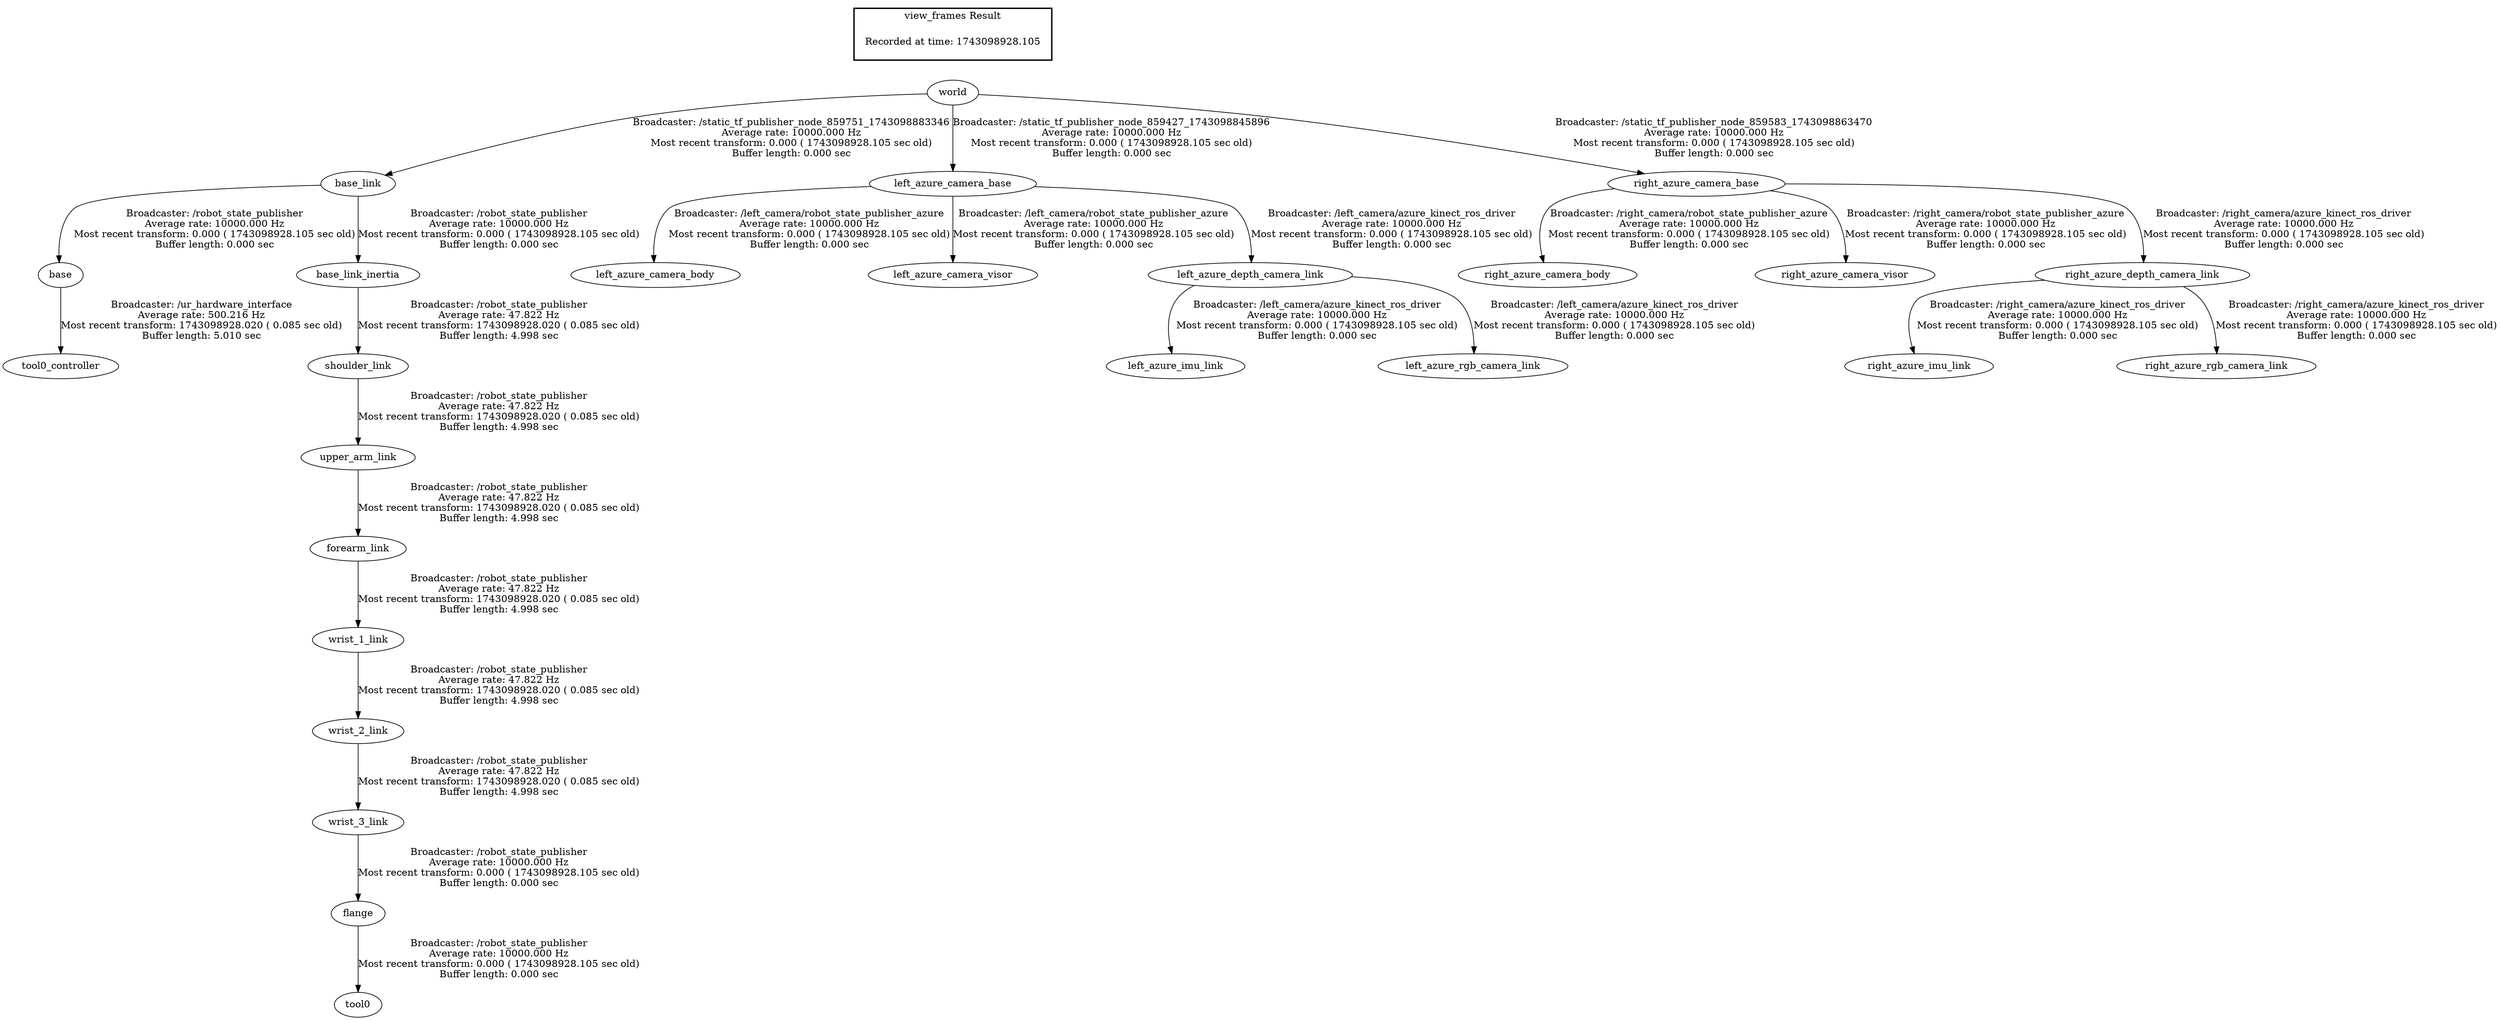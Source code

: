 digraph G {
"base" -> "tool0_controller"[label="Broadcaster: /ur_hardware_interface\nAverage rate: 500.216 Hz\nMost recent transform: 1743098928.020 ( 0.085 sec old)\nBuffer length: 5.010 sec\n"];
"base_link" -> "base"[label="Broadcaster: /robot_state_publisher\nAverage rate: 10000.000 Hz\nMost recent transform: 0.000 ( 1743098928.105 sec old)\nBuffer length: 0.000 sec\n"];
"left_azure_camera_base" -> "left_azure_camera_body"[label="Broadcaster: /left_camera/robot_state_publisher_azure\nAverage rate: 10000.000 Hz\nMost recent transform: 0.000 ( 1743098928.105 sec old)\nBuffer length: 0.000 sec\n"];
"world" -> "left_azure_camera_base"[label="Broadcaster: /static_tf_publisher_node_859427_1743098845896\nAverage rate: 10000.000 Hz\nMost recent transform: 0.000 ( 1743098928.105 sec old)\nBuffer length: 0.000 sec\n"];
"left_azure_camera_base" -> "left_azure_camera_visor"[label="Broadcaster: /left_camera/robot_state_publisher_azure\nAverage rate: 10000.000 Hz\nMost recent transform: 0.000 ( 1743098928.105 sec old)\nBuffer length: 0.000 sec\n"];
"world" -> "base_link"[label="Broadcaster: /static_tf_publisher_node_859751_1743098883346\nAverage rate: 10000.000 Hz\nMost recent transform: 0.000 ( 1743098928.105 sec old)\nBuffer length: 0.000 sec\n"];
"base_link" -> "base_link_inertia"[label="Broadcaster: /robot_state_publisher\nAverage rate: 10000.000 Hz\nMost recent transform: 0.000 ( 1743098928.105 sec old)\nBuffer length: 0.000 sec\n"];
"flange" -> "tool0"[label="Broadcaster: /robot_state_publisher\nAverage rate: 10000.000 Hz\nMost recent transform: 0.000 ( 1743098928.105 sec old)\nBuffer length: 0.000 sec\n"];
"wrist_3_link" -> "flange"[label="Broadcaster: /robot_state_publisher\nAverage rate: 10000.000 Hz\nMost recent transform: 0.000 ( 1743098928.105 sec old)\nBuffer length: 0.000 sec\n"];
"wrist_2_link" -> "wrist_3_link"[label="Broadcaster: /robot_state_publisher\nAverage rate: 47.822 Hz\nMost recent transform: 1743098928.020 ( 0.085 sec old)\nBuffer length: 4.998 sec\n"];
"right_azure_camera_base" -> "right_azure_camera_body"[label="Broadcaster: /right_camera/robot_state_publisher_azure\nAverage rate: 10000.000 Hz\nMost recent transform: 0.000 ( 1743098928.105 sec old)\nBuffer length: 0.000 sec\n"];
"world" -> "right_azure_camera_base"[label="Broadcaster: /static_tf_publisher_node_859583_1743098863470\nAverage rate: 10000.000 Hz\nMost recent transform: 0.000 ( 1743098928.105 sec old)\nBuffer length: 0.000 sec\n"];
"right_azure_camera_base" -> "right_azure_camera_visor"[label="Broadcaster: /right_camera/robot_state_publisher_azure\nAverage rate: 10000.000 Hz\nMost recent transform: 0.000 ( 1743098928.105 sec old)\nBuffer length: 0.000 sec\n"];
"right_azure_camera_base" -> "right_azure_depth_camera_link"[label="Broadcaster: /right_camera/azure_kinect_ros_driver\nAverage rate: 10000.000 Hz\nMost recent transform: 0.000 ( 1743098928.105 sec old)\nBuffer length: 0.000 sec\n"];
"right_azure_depth_camera_link" -> "right_azure_imu_link"[label="Broadcaster: /right_camera/azure_kinect_ros_driver\nAverage rate: 10000.000 Hz\nMost recent transform: 0.000 ( 1743098928.105 sec old)\nBuffer length: 0.000 sec\n"];
"right_azure_depth_camera_link" -> "right_azure_rgb_camera_link"[label="Broadcaster: /right_camera/azure_kinect_ros_driver\nAverage rate: 10000.000 Hz\nMost recent transform: 0.000 ( 1743098928.105 sec old)\nBuffer length: 0.000 sec\n"];
"left_azure_camera_base" -> "left_azure_depth_camera_link"[label="Broadcaster: /left_camera/azure_kinect_ros_driver\nAverage rate: 10000.000 Hz\nMost recent transform: 0.000 ( 1743098928.105 sec old)\nBuffer length: 0.000 sec\n"];
"left_azure_depth_camera_link" -> "left_azure_imu_link"[label="Broadcaster: /left_camera/azure_kinect_ros_driver\nAverage rate: 10000.000 Hz\nMost recent transform: 0.000 ( 1743098928.105 sec old)\nBuffer length: 0.000 sec\n"];
"left_azure_depth_camera_link" -> "left_azure_rgb_camera_link"[label="Broadcaster: /left_camera/azure_kinect_ros_driver\nAverage rate: 10000.000 Hz\nMost recent transform: 0.000 ( 1743098928.105 sec old)\nBuffer length: 0.000 sec\n"];
"upper_arm_link" -> "forearm_link"[label="Broadcaster: /robot_state_publisher\nAverage rate: 47.822 Hz\nMost recent transform: 1743098928.020 ( 0.085 sec old)\nBuffer length: 4.998 sec\n"];
"shoulder_link" -> "upper_arm_link"[label="Broadcaster: /robot_state_publisher\nAverage rate: 47.822 Hz\nMost recent transform: 1743098928.020 ( 0.085 sec old)\nBuffer length: 4.998 sec\n"];
"base_link_inertia" -> "shoulder_link"[label="Broadcaster: /robot_state_publisher\nAverage rate: 47.822 Hz\nMost recent transform: 1743098928.020 ( 0.085 sec old)\nBuffer length: 4.998 sec\n"];
"forearm_link" -> "wrist_1_link"[label="Broadcaster: /robot_state_publisher\nAverage rate: 47.822 Hz\nMost recent transform: 1743098928.020 ( 0.085 sec old)\nBuffer length: 4.998 sec\n"];
"wrist_1_link" -> "wrist_2_link"[label="Broadcaster: /robot_state_publisher\nAverage rate: 47.822 Hz\nMost recent transform: 1743098928.020 ( 0.085 sec old)\nBuffer length: 4.998 sec\n"];
edge [style=invis];
 subgraph cluster_legend { style=bold; color=black; label ="view_frames Result";
"Recorded at time: 1743098928.105"[ shape=plaintext ] ;
 }->"world";
}